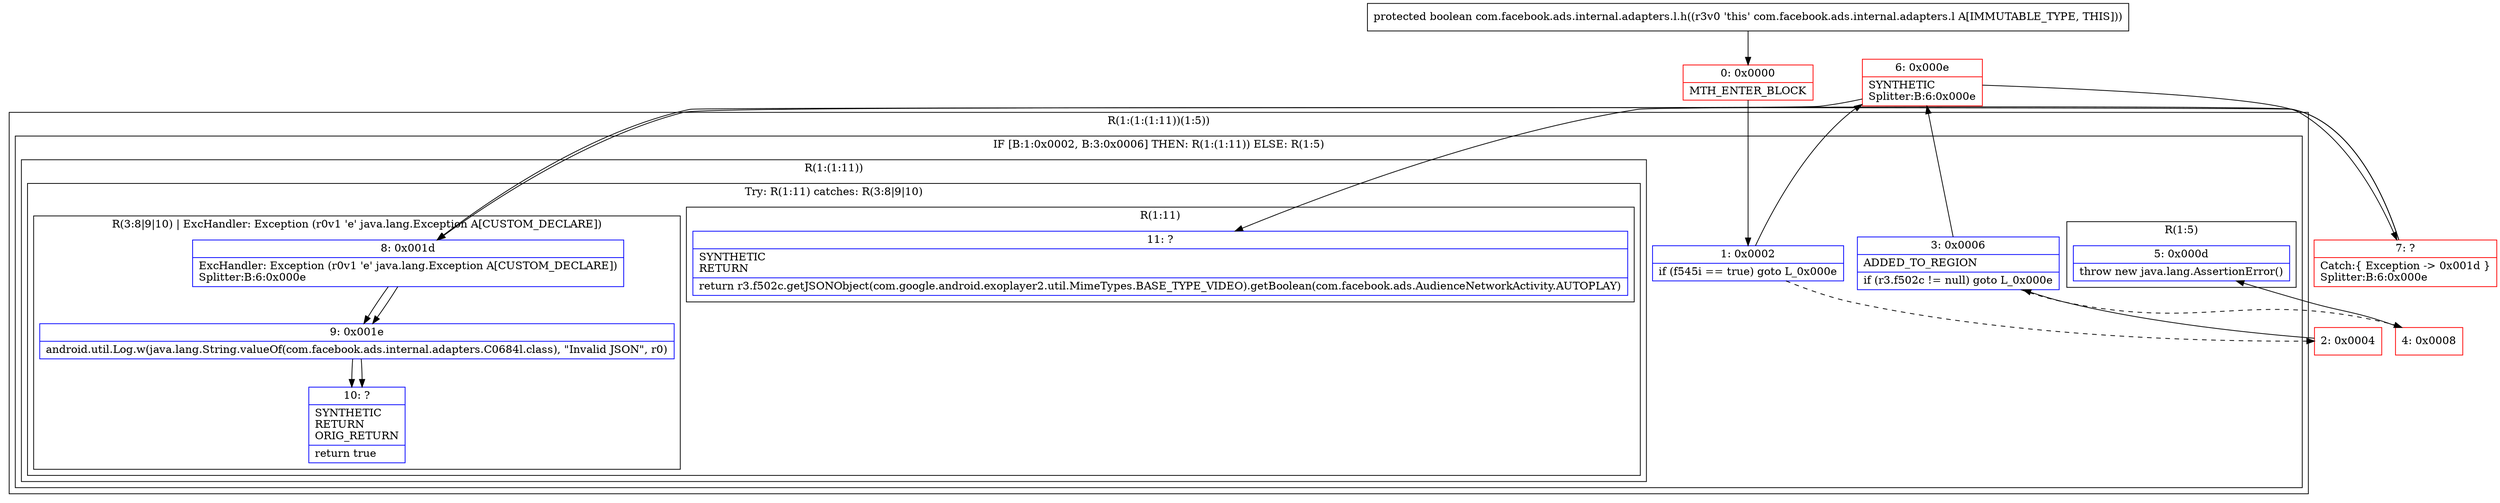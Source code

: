 digraph "CFG forcom.facebook.ads.internal.adapters.l.h()Z" {
subgraph cluster_Region_1176431763 {
label = "R(1:(1:(1:11))(1:5))";
node [shape=record,color=blue];
subgraph cluster_IfRegion_1819839927 {
label = "IF [B:1:0x0002, B:3:0x0006] THEN: R(1:(1:11)) ELSE: R(1:5)";
node [shape=record,color=blue];
Node_1 [shape=record,label="{1\:\ 0x0002|if (f545i == true) goto L_0x000e\l}"];
Node_3 [shape=record,label="{3\:\ 0x0006|ADDED_TO_REGION\l|if (r3.f502c != null) goto L_0x000e\l}"];
subgraph cluster_Region_1787037143 {
label = "R(1:(1:11))";
node [shape=record,color=blue];
subgraph cluster_TryCatchRegion_1315028099 {
label = "Try: R(1:11) catches: R(3:8|9|10)";
node [shape=record,color=blue];
subgraph cluster_Region_2133502888 {
label = "R(1:11)";
node [shape=record,color=blue];
Node_11 [shape=record,label="{11\:\ ?|SYNTHETIC\lRETURN\l|return r3.f502c.getJSONObject(com.google.android.exoplayer2.util.MimeTypes.BASE_TYPE_VIDEO).getBoolean(com.facebook.ads.AudienceNetworkActivity.AUTOPLAY)\l}"];
}
subgraph cluster_Region_1469551823 {
label = "R(3:8|9|10) | ExcHandler: Exception (r0v1 'e' java.lang.Exception A[CUSTOM_DECLARE])\l";
node [shape=record,color=blue];
Node_8 [shape=record,label="{8\:\ 0x001d|ExcHandler: Exception (r0v1 'e' java.lang.Exception A[CUSTOM_DECLARE])\lSplitter:B:6:0x000e\l}"];
Node_9 [shape=record,label="{9\:\ 0x001e|android.util.Log.w(java.lang.String.valueOf(com.facebook.ads.internal.adapters.C0684l.class), \"Invalid JSON\", r0)\l}"];
Node_10 [shape=record,label="{10\:\ ?|SYNTHETIC\lRETURN\lORIG_RETURN\l|return true\l}"];
}
}
}
subgraph cluster_Region_502761815 {
label = "R(1:5)";
node [shape=record,color=blue];
Node_5 [shape=record,label="{5\:\ 0x000d|throw new java.lang.AssertionError()\l}"];
}
}
}
subgraph cluster_Region_1469551823 {
label = "R(3:8|9|10) | ExcHandler: Exception (r0v1 'e' java.lang.Exception A[CUSTOM_DECLARE])\l";
node [shape=record,color=blue];
Node_8 [shape=record,label="{8\:\ 0x001d|ExcHandler: Exception (r0v1 'e' java.lang.Exception A[CUSTOM_DECLARE])\lSplitter:B:6:0x000e\l}"];
Node_9 [shape=record,label="{9\:\ 0x001e|android.util.Log.w(java.lang.String.valueOf(com.facebook.ads.internal.adapters.C0684l.class), \"Invalid JSON\", r0)\l}"];
Node_10 [shape=record,label="{10\:\ ?|SYNTHETIC\lRETURN\lORIG_RETURN\l|return true\l}"];
}
Node_0 [shape=record,color=red,label="{0\:\ 0x0000|MTH_ENTER_BLOCK\l}"];
Node_2 [shape=record,color=red,label="{2\:\ 0x0004}"];
Node_4 [shape=record,color=red,label="{4\:\ 0x0008}"];
Node_6 [shape=record,color=red,label="{6\:\ 0x000e|SYNTHETIC\lSplitter:B:6:0x000e\l}"];
Node_7 [shape=record,color=red,label="{7\:\ ?|Catch:\{ Exception \-\> 0x001d \}\lSplitter:B:6:0x000e\l}"];
MethodNode[shape=record,label="{protected boolean com.facebook.ads.internal.adapters.l.h((r3v0 'this' com.facebook.ads.internal.adapters.l A[IMMUTABLE_TYPE, THIS])) }"];
MethodNode -> Node_0;
Node_1 -> Node_2[style=dashed];
Node_1 -> Node_6;
Node_3 -> Node_4[style=dashed];
Node_3 -> Node_6;
Node_8 -> Node_9;
Node_9 -> Node_10;
Node_8 -> Node_9;
Node_9 -> Node_10;
Node_0 -> Node_1;
Node_2 -> Node_3;
Node_4 -> Node_5;
Node_6 -> Node_7;
Node_6 -> Node_8;
Node_7 -> Node_8;
Node_7 -> Node_11;
}

